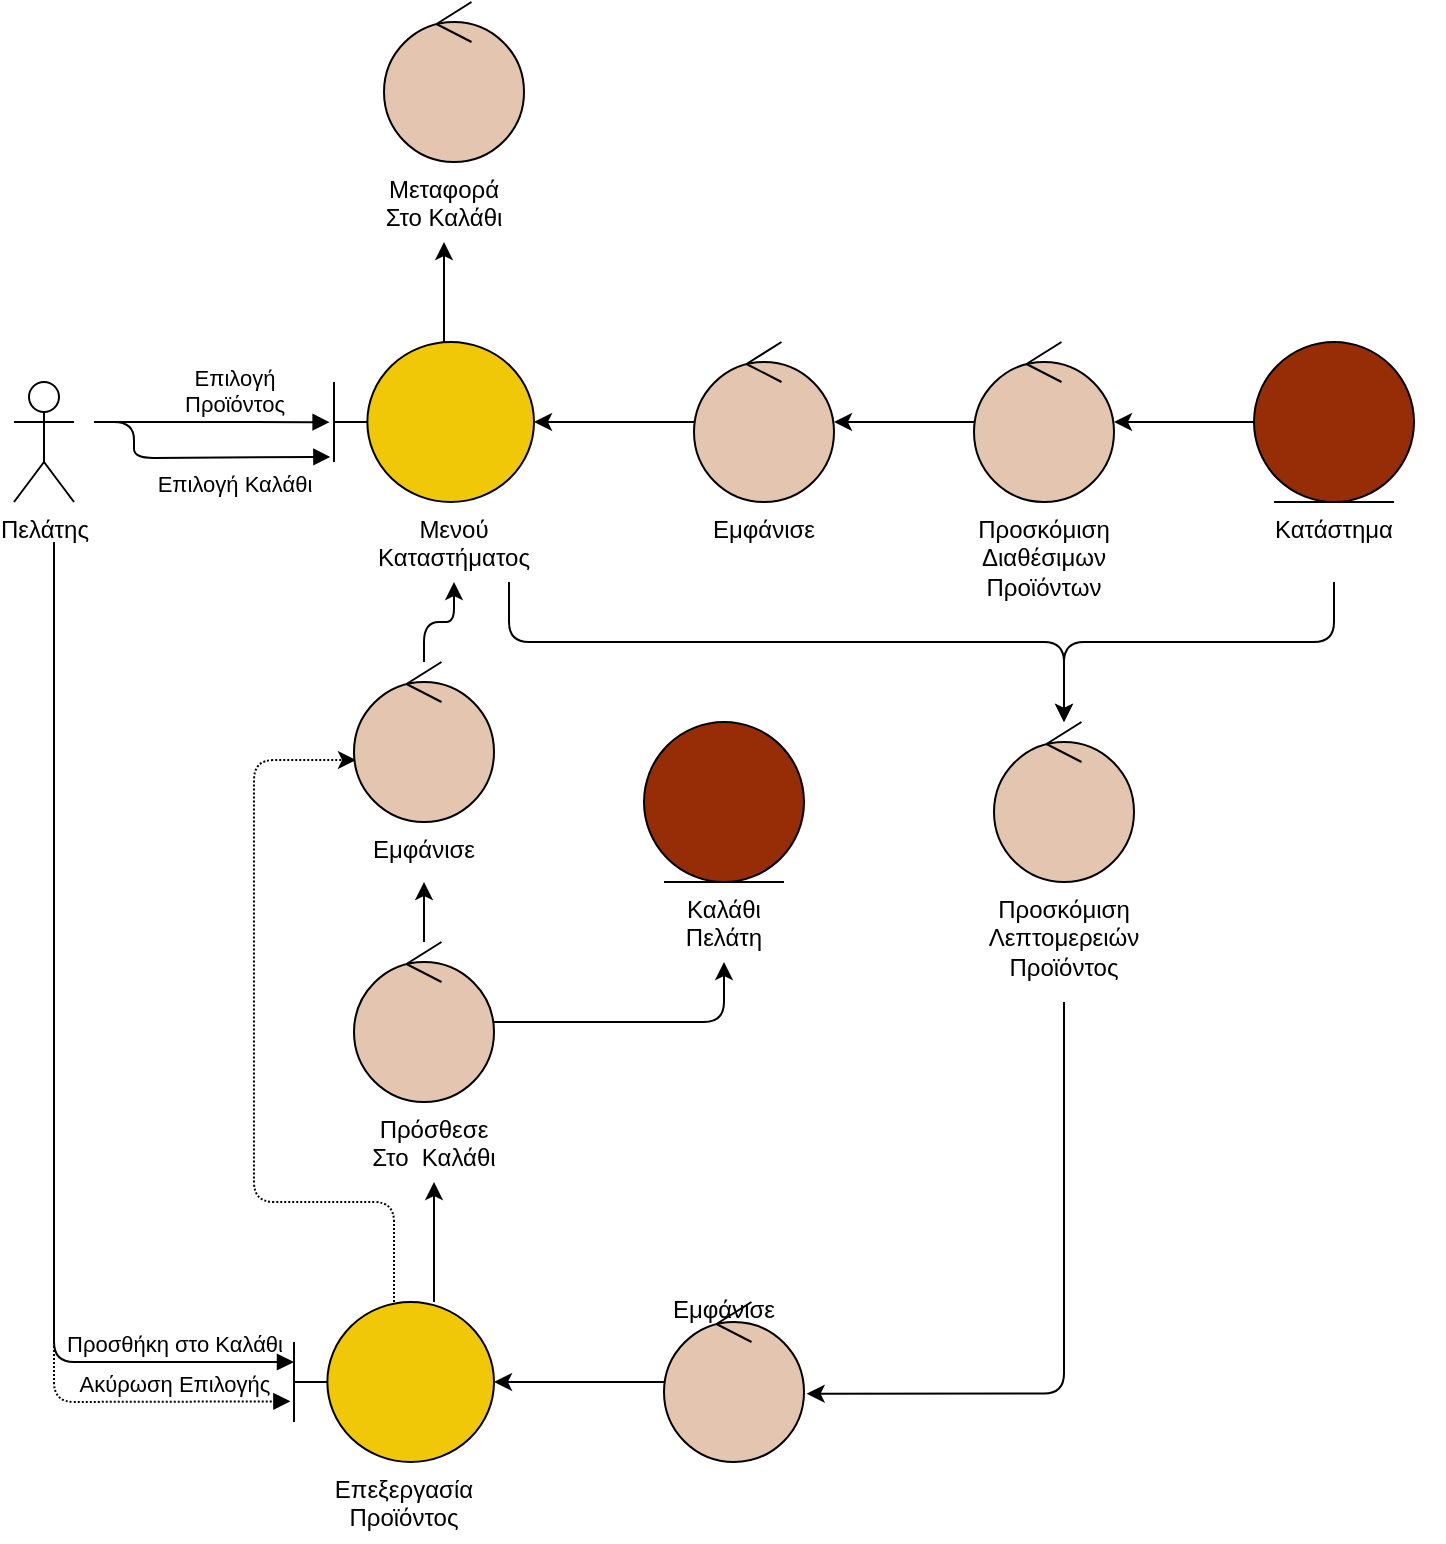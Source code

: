 <mxfile version="18.0.4"><diagram id="_NEF_zK0TXl3RWh3A6Ux" name="Page-1"><mxGraphModel dx="1422" dy="702" grid="1" gridSize="10" guides="1" tooltips="1" connect="1" arrows="1" fold="1" page="1" pageScale="1" pageWidth="850" pageHeight="1100" math="0" shadow="0"><root><mxCell id="0"/><mxCell id="1" parent="0"/><mxCell id="yRpr_T_wv2EPDv5CnhPb-125" style="edgeStyle=orthogonalEdgeStyle;rounded=0;orthogonalLoop=1;jettySize=auto;html=1;" edge="1" parent="1" source="yRpr_T_wv2EPDv5CnhPb-126" target="yRpr_T_wv2EPDv5CnhPb-128"><mxGeometry relative="1" as="geometry"/></mxCell><mxCell id="yRpr_T_wv2EPDv5CnhPb-126" value="" style="ellipse;shape=umlControl;whiteSpace=wrap;html=1;fillColor=#E4C5AF;" vertex="1" parent="1"><mxGeometry x="620" y="720" width="70" height="80" as="geometry"/></mxCell><mxCell id="yRpr_T_wv2EPDv5CnhPb-127" style="edgeStyle=orthogonalEdgeStyle;rounded=1;orthogonalLoop=1;jettySize=auto;html=1;exitX=0.75;exitY=1;exitDx=0;exitDy=0;" edge="1" parent="1" source="yRpr_T_wv2EPDv5CnhPb-151" target="yRpr_T_wv2EPDv5CnhPb-139"><mxGeometry relative="1" as="geometry"><Array as="points"><mxPoint x="528" y="870"/><mxPoint x="805" y="870"/></Array></mxGeometry></mxCell><mxCell id="yRpr_T_wv2EPDv5CnhPb-128" value="" style="shape=umlBoundary;whiteSpace=wrap;html=1;fillColor=#F0C808;" vertex="1" parent="1"><mxGeometry x="440" y="720" width="100" height="80" as="geometry"/></mxCell><mxCell id="yRpr_T_wv2EPDv5CnhPb-129" value="Επιλογή &lt;br&gt;Προϊόντος" style="html=1;verticalAlign=bottom;endArrow=block;rounded=0;entryX=-0.022;entryY=0.501;entryDx=0;entryDy=0;entryPerimeter=0;labelBackgroundColor=none;" edge="1" parent="1" target="yRpr_T_wv2EPDv5CnhPb-128"><mxGeometry x="0.189" width="80" relative="1" as="geometry"><mxPoint x="320" y="760" as="sourcePoint"/><mxPoint x="620" y="660" as="targetPoint"/><Array as="points"><mxPoint x="320" y="760"/></Array><mxPoint as="offset"/></mxGeometry></mxCell><mxCell id="yRpr_T_wv2EPDv5CnhPb-130" style="edgeStyle=orthogonalEdgeStyle;rounded=0;orthogonalLoop=1;jettySize=auto;html=1;" edge="1" parent="1" source="yRpr_T_wv2EPDv5CnhPb-131" target="yRpr_T_wv2EPDv5CnhPb-126"><mxGeometry relative="1" as="geometry"/></mxCell><mxCell id="yRpr_T_wv2EPDv5CnhPb-131" value="" style="ellipse;shape=umlControl;whiteSpace=wrap;html=1;fillColor=#E4C5AF;" vertex="1" parent="1"><mxGeometry x="760" y="720" width="70" height="80" as="geometry"/></mxCell><mxCell id="yRpr_T_wv2EPDv5CnhPb-132" style="edgeStyle=orthogonalEdgeStyle;rounded=0;orthogonalLoop=1;jettySize=auto;html=1;" edge="1" parent="1" source="yRpr_T_wv2EPDv5CnhPb-128" target="yRpr_T_wv2EPDv5CnhPb-156"><mxGeometry relative="1" as="geometry"><mxPoint x="495" y="520" as="sourcePoint"/><mxPoint x="495" y="680" as="targetPoint"/><Array as="points"><mxPoint x="495" y="710"/><mxPoint x="495" y="710"/></Array></mxGeometry></mxCell><mxCell id="yRpr_T_wv2EPDv5CnhPb-133" style="edgeStyle=orthogonalEdgeStyle;rounded=1;orthogonalLoop=1;jettySize=auto;html=1;entryX=0.5;entryY=1;entryDx=0;entryDy=0;" edge="1" parent="1" source="yRpr_T_wv2EPDv5CnhPb-134" target="yRpr_T_wv2EPDv5CnhPb-163"><mxGeometry relative="1" as="geometry"><Array as="points"><mxPoint x="490" y="1190"/><mxPoint x="490" y="1190"/></Array></mxGeometry></mxCell><mxCell id="yRpr_T_wv2EPDv5CnhPb-164" style="edgeStyle=orthogonalEdgeStyle;rounded=1;orthogonalLoop=1;jettySize=auto;html=1;entryX=0.014;entryY=0.613;entryDx=0;entryDy=0;entryPerimeter=0;dashed=1;dashPattern=1 1;" edge="1" parent="1" source="yRpr_T_wv2EPDv5CnhPb-134" target="yRpr_T_wv2EPDv5CnhPb-144"><mxGeometry relative="1" as="geometry"><Array as="points"><mxPoint x="470" y="1150"/><mxPoint x="400" y="1150"/><mxPoint x="400" y="929"/></Array></mxGeometry></mxCell><mxCell id="yRpr_T_wv2EPDv5CnhPb-134" value="" style="shape=umlBoundary;whiteSpace=wrap;html=1;fillColor=#F0C808;" vertex="1" parent="1"><mxGeometry x="420" y="1200" width="100" height="80" as="geometry"/></mxCell><mxCell id="yRpr_T_wv2EPDv5CnhPb-135" style="edgeStyle=orthogonalEdgeStyle;rounded=0;orthogonalLoop=1;jettySize=auto;html=1;" edge="1" parent="1" source="yRpr_T_wv2EPDv5CnhPb-137" target="yRpr_T_wv2EPDv5CnhPb-131"><mxGeometry relative="1" as="geometry"/></mxCell><mxCell id="yRpr_T_wv2EPDv5CnhPb-136" style="edgeStyle=orthogonalEdgeStyle;rounded=1;orthogonalLoop=1;jettySize=auto;html=1;exitX=0.5;exitY=1;exitDx=0;exitDy=0;" edge="1" parent="1" source="yRpr_T_wv2EPDv5CnhPb-150" target="yRpr_T_wv2EPDv5CnhPb-139"><mxGeometry relative="1" as="geometry"><mxPoint x="940" y="890" as="targetPoint"/><Array as="points"><mxPoint x="940" y="870"/><mxPoint x="805" y="870"/></Array></mxGeometry></mxCell><mxCell id="yRpr_T_wv2EPDv5CnhPb-137" value="" style="ellipse;shape=umlEntity;whiteSpace=wrap;html=1;fillColor=#972D07;" vertex="1" parent="1"><mxGeometry x="900" y="720" width="80" height="80" as="geometry"/></mxCell><mxCell id="yRpr_T_wv2EPDv5CnhPb-138" style="edgeStyle=orthogonalEdgeStyle;rounded=1;orthogonalLoop=1;jettySize=auto;html=1;entryX=1.019;entryY=0.573;entryDx=0;entryDy=0;entryPerimeter=0;" edge="1" parent="1" source="yRpr_T_wv2EPDv5CnhPb-152" target="yRpr_T_wv2EPDv5CnhPb-141"><mxGeometry relative="1" as="geometry"><mxPoint x="795" y="1150" as="targetPoint"/><Array as="points"><mxPoint x="805" y="1246"/></Array><mxPoint x="795" y="1120" as="sourcePoint"/></mxGeometry></mxCell><mxCell id="yRpr_T_wv2EPDv5CnhPb-139" value="" style="ellipse;shape=umlControl;whiteSpace=wrap;html=1;fillColor=#E4C5AF;" vertex="1" parent="1"><mxGeometry x="770" y="910" width="70" height="80" as="geometry"/></mxCell><mxCell id="yRpr_T_wv2EPDv5CnhPb-140" style="edgeStyle=orthogonalEdgeStyle;rounded=0;orthogonalLoop=1;jettySize=auto;html=1;" edge="1" parent="1" source="yRpr_T_wv2EPDv5CnhPb-141" target="yRpr_T_wv2EPDv5CnhPb-134"><mxGeometry relative="1" as="geometry"/></mxCell><mxCell id="yRpr_T_wv2EPDv5CnhPb-141" value="" style="ellipse;shape=umlControl;whiteSpace=wrap;html=1;fillColor=#E4C5AF;" vertex="1" parent="1"><mxGeometry x="605" y="1200" width="70" height="80" as="geometry"/></mxCell><mxCell id="yRpr_T_wv2EPDv5CnhPb-142" value="Προσθήκη στο Καλάθι" style="html=1;verticalAlign=bottom;endArrow=block;rounded=1;entryX=0;entryY=0.375;entryDx=0;entryDy=0;entryPerimeter=0;align=center;labelBackgroundColor=none;" edge="1" parent="1" target="yRpr_T_wv2EPDv5CnhPb-134"><mxGeometry x="0.774" width="80" relative="1" as="geometry"><mxPoint x="300" y="820" as="sourcePoint"/><mxPoint x="330" y="880" as="targetPoint"/><Array as="points"><mxPoint x="300" y="1230"/></Array><mxPoint as="offset"/></mxGeometry></mxCell><mxCell id="yRpr_T_wv2EPDv5CnhPb-143" style="edgeStyle=orthogonalEdgeStyle;rounded=1;orthogonalLoop=1;jettySize=auto;html=1;" edge="1" parent="1" source="yRpr_T_wv2EPDv5CnhPb-144" target="yRpr_T_wv2EPDv5CnhPb-151"><mxGeometry relative="1" as="geometry"><mxPoint x="495" y="830" as="targetPoint"/><Array as="points"/></mxGeometry></mxCell><mxCell id="yRpr_T_wv2EPDv5CnhPb-144" value="" style="ellipse;shape=umlControl;whiteSpace=wrap;html=1;fillColor=#E4C5AF;" vertex="1" parent="1"><mxGeometry x="450" y="880" width="70" height="80" as="geometry"/></mxCell><mxCell id="yRpr_T_wv2EPDv5CnhPb-145" value="Επιλογή Καλάθι" style="html=1;verticalAlign=bottom;endArrow=block;rounded=1;fillColor=#008a00;strokeColor=#000000;align=center;labelBackgroundColor=none;entryX=-0.018;entryY=0.718;entryDx=0;entryDy=0;entryPerimeter=0;" edge="1" parent="1" target="yRpr_T_wv2EPDv5CnhPb-128"><mxGeometry x="0.29" y="-22" width="80" relative="1" as="geometry"><mxPoint x="320" y="760" as="sourcePoint"/><mxPoint x="440" y="840" as="targetPoint"/><Array as="points"><mxPoint x="340" y="760"/><mxPoint x="340" y="778"/></Array><mxPoint as="offset"/></mxGeometry></mxCell><mxCell id="yRpr_T_wv2EPDv5CnhPb-146" value="" style="ellipse;shape=umlControl;whiteSpace=wrap;html=1;fillColor=#E4C5AF;fontColor=#ffffff;strokeColor=#000000;" vertex="1" parent="1"><mxGeometry x="465" y="550" width="70" height="80" as="geometry"/></mxCell><mxCell id="yRpr_T_wv2EPDv5CnhPb-147" value="Πελάτης" style="shape=umlActor;verticalLabelPosition=bottom;verticalAlign=top;html=1;outlineConnect=0;" vertex="1" parent="1"><mxGeometry x="280" y="740" width="30" height="60" as="geometry"/></mxCell><mxCell id="yRpr_T_wv2EPDv5CnhPb-148" value="&lt;meta charset=&quot;utf-8&quot;&gt;&lt;span style=&quot;color: rgb(0, 0, 0); font-family: helvetica; font-size: 12px; font-style: normal; font-weight: 400; letter-spacing: normal; text-indent: 0px; text-transform: none; word-spacing: 0px; display: inline; float: none;&quot;&gt;Προσκόμιση&lt;/span&gt;&lt;br style=&quot;color: rgb(0, 0, 0); font-family: helvetica; font-size: 12px; font-style: normal; font-weight: 400; letter-spacing: normal; text-indent: 0px; text-transform: none; word-spacing: 0px;&quot;&gt;&lt;span style=&quot;color: rgb(0, 0, 0); font-family: helvetica; font-size: 12px; font-style: normal; font-weight: 400; letter-spacing: normal; text-indent: 0px; text-transform: none; word-spacing: 0px; display: inline; float: none;&quot;&gt;Διαθέσιμων&lt;/span&gt;&lt;br style=&quot;color: rgb(0, 0, 0); font-family: helvetica; font-size: 12px; font-style: normal; font-weight: 400; letter-spacing: normal; text-indent: 0px; text-transform: none; word-spacing: 0px;&quot;&gt;&lt;span style=&quot;color: rgb(0, 0, 0); font-family: helvetica; font-size: 12px; font-style: normal; font-weight: 400; letter-spacing: normal; text-indent: 0px; text-transform: none; word-spacing: 0px; display: inline; float: none;&quot;&gt;Προϊόντων&lt;/span&gt;" style="text;whiteSpace=wrap;html=1;align=center;labelBackgroundColor=none;" vertex="1" parent="1"><mxGeometry x="745" y="800" width="100" height="60" as="geometry"/></mxCell><mxCell id="yRpr_T_wv2EPDv5CnhPb-149" value="&lt;meta charset=&quot;utf-8&quot;&gt;&lt;span style=&quot;color: rgb(0, 0, 0); font-family: helvetica; font-size: 12px; font-style: normal; font-weight: 400; letter-spacing: normal; text-indent: 0px; text-transform: none; word-spacing: 0px; display: inline; float: none;&quot;&gt;Εμφάνισε&lt;/span&gt;" style="text;whiteSpace=wrap;html=1;align=center;labelBackgroundColor=none;" vertex="1" parent="1"><mxGeometry x="615" y="800" width="80" height="30" as="geometry"/></mxCell><mxCell id="yRpr_T_wv2EPDv5CnhPb-150" value="&lt;font face=&quot;helvetica&quot;&gt;Κατάστημα&lt;/font&gt;" style="text;whiteSpace=wrap;html=1;align=center;labelBackgroundColor=none;" vertex="1" parent="1"><mxGeometry x="885" y="800" width="110" height="40" as="geometry"/></mxCell><mxCell id="yRpr_T_wv2EPDv5CnhPb-151" value="&lt;meta charset=&quot;utf-8&quot;&gt;&lt;span style=&quot;color: rgb(0, 0, 0); font-family: helvetica; font-size: 12px; font-style: normal; font-weight: 400; letter-spacing: normal; text-indent: 0px; text-transform: none; word-spacing: 0px; display: inline; float: none;&quot;&gt;Μενού&lt;/span&gt;&lt;br style=&quot;color: rgb(0, 0, 0); font-family: helvetica; font-size: 12px; font-style: normal; font-weight: 400; letter-spacing: normal; text-indent: 0px; text-transform: none; word-spacing: 0px;&quot;&gt;&lt;span style=&quot;color: rgb(0, 0, 0); font-family: helvetica; font-size: 12px; font-style: normal; font-weight: 400; letter-spacing: normal; text-indent: 0px; text-transform: none; word-spacing: 0px; display: inline; float: none;&quot;&gt;Καταστήματος&lt;/span&gt;" style="text;whiteSpace=wrap;html=1;align=center;labelBackgroundColor=none;" vertex="1" parent="1"><mxGeometry x="445" y="800" width="110" height="40" as="geometry"/></mxCell><mxCell id="yRpr_T_wv2EPDv5CnhPb-152" value="&lt;meta charset=&quot;utf-8&quot;&gt;&lt;span style=&quot;color: rgb(0, 0, 0); font-family: helvetica; font-size: 12px; font-style: normal; font-weight: 400; letter-spacing: normal; text-indent: 0px; text-transform: none; word-spacing: 0px; display: inline; float: none;&quot;&gt;Προσκόμιση&lt;/span&gt;&lt;br style=&quot;color: rgb(0, 0, 0); font-family: helvetica; font-size: 12px; font-style: normal; font-weight: 400; letter-spacing: normal; text-indent: 0px; text-transform: none; word-spacing: 0px;&quot;&gt;&lt;span style=&quot;color: rgb(0, 0, 0); font-family: helvetica; font-size: 12px; font-style: normal; font-weight: 400; letter-spacing: normal; text-indent: 0px; text-transform: none; word-spacing: 0px; display: inline; float: none;&quot;&gt;Λεπτομερειών&lt;/span&gt;&lt;br style=&quot;color: rgb(0, 0, 0); font-family: helvetica; font-size: 12px; font-style: normal; font-weight: 400; letter-spacing: normal; text-indent: 0px; text-transform: none; word-spacing: 0px;&quot;&gt;&lt;span style=&quot;color: rgb(0, 0, 0); font-family: helvetica; font-size: 12px; font-style: normal; font-weight: 400; letter-spacing: normal; text-indent: 0px; text-transform: none; word-spacing: 0px; display: inline; float: none;&quot;&gt;Προϊόντος&lt;/span&gt;" style="text;whiteSpace=wrap;html=1;align=center;labelBackgroundColor=none;" vertex="1" parent="1"><mxGeometry x="750" y="990" width="110" height="60" as="geometry"/></mxCell><mxCell id="yRpr_T_wv2EPDv5CnhPb-153" value="&lt;meta charset=&quot;utf-8&quot;&gt;&lt;span style=&quot;color: rgb(0, 0, 0); font-family: helvetica; font-size: 12px; font-style: normal; font-weight: 400; letter-spacing: normal; text-indent: 0px; text-transform: none; word-spacing: 0px; display: inline; float: none;&quot;&gt;Εμφάνισε&lt;/span&gt;" style="text;whiteSpace=wrap;html=1;align=center;labelBackgroundColor=none;" vertex="1" parent="1"><mxGeometry x="595" y="1190" width="80" height="30" as="geometry"/></mxCell><mxCell id="yRpr_T_wv2EPDv5CnhPb-154" value="&lt;meta charset=&quot;utf-8&quot;&gt;&lt;span style=&quot;color: rgb(0, 0, 0); font-family: helvetica; font-size: 12px; font-style: normal; font-weight: 400; letter-spacing: normal; text-indent: 0px; text-transform: none; word-spacing: 0px; display: inline; float: none;&quot;&gt;Επεξεργασία&lt;/span&gt;&lt;br style=&quot;color: rgb(0, 0, 0); font-family: helvetica; font-size: 12px; font-style: normal; font-weight: 400; letter-spacing: normal; text-indent: 0px; text-transform: none; word-spacing: 0px;&quot;&gt;&lt;span style=&quot;color: rgb(0, 0, 0); font-family: helvetica; font-size: 12px; font-style: normal; font-weight: 400; letter-spacing: normal; text-indent: 0px; text-transform: none; word-spacing: 0px; display: inline; float: none;&quot;&gt;Προϊόντος&lt;/span&gt;" style="text;whiteSpace=wrap;html=1;align=center;labelBackgroundColor=none;" vertex="1" parent="1"><mxGeometry x="425" y="1280" width="100" height="40" as="geometry"/></mxCell><mxCell id="yRpr_T_wv2EPDv5CnhPb-155" value="&lt;meta charset=&quot;utf-8&quot;&gt;&lt;span style=&quot;color: rgb(0, 0, 0); font-family: helvetica; font-size: 12px; font-style: normal; font-weight: 400; letter-spacing: normal; text-indent: 0px; text-transform: none; word-spacing: 0px; display: inline; float: none;&quot;&gt;Εμφάνισε&lt;/span&gt;" style="text;whiteSpace=wrap;html=1;align=center;labelBackgroundColor=none;" vertex="1" parent="1"><mxGeometry x="445" y="960" width="80" height="30" as="geometry"/></mxCell><mxCell id="yRpr_T_wv2EPDv5CnhPb-156" value="&lt;span style=&quot;font-family: &amp;#34;helvetica&amp;#34; ; font-size: 12px ; font-style: normal ; font-weight: 400 ; letter-spacing: normal ; text-indent: 0px ; text-transform: none ; word-spacing: 0px ; display: inline ; float: none&quot;&gt;Μεταφορά&lt;/span&gt;&lt;br style=&quot;font-family: &amp;#34;helvetica&amp;#34; ; font-size: 12px ; font-style: normal ; font-weight: 400 ; letter-spacing: normal ; text-indent: 0px ; text-transform: none ; word-spacing: 0px&quot;&gt;&lt;span style=&quot;font-family: &amp;#34;helvetica&amp;#34; ; font-size: 12px ; font-style: normal ; font-weight: 400 ; letter-spacing: normal ; text-indent: 0px ; text-transform: none ; word-spacing: 0px ; display: inline ; float: none&quot;&gt;Στο&amp;nbsp;&lt;/span&gt;&lt;span style=&quot;font-family: &amp;#34;helvetica&amp;#34; ; font-size: 12px ; font-style: normal ; font-weight: 400 ; letter-spacing: normal ; text-indent: 0px ; text-transform: none ; word-spacing: 0px ; display: inline ; float: none&quot;&gt;Καλάθι&lt;/span&gt;" style="text;whiteSpace=wrap;html=1;fontColor=#000000;labelBackgroundColor=none;align=center;" vertex="1" parent="1"><mxGeometry x="450" y="630" width="90" height="40" as="geometry"/></mxCell><mxCell id="yRpr_T_wv2EPDv5CnhPb-157" value="Ακύρωση Επιλογής" style="html=1;verticalAlign=bottom;endArrow=block;rounded=1;entryX=-0.018;entryY=0.621;entryDx=0;entryDy=0;entryPerimeter=0;align=center;labelBackgroundColor=none;dashed=1;dashPattern=1 1;" edge="1" parent="1" target="yRpr_T_wv2EPDv5CnhPb-134"><mxGeometry x="0.784" width="80" relative="1" as="geometry"><mxPoint x="300" y="830" as="sourcePoint"/><mxPoint x="440" y="1090" as="targetPoint"/><Array as="points"><mxPoint x="300" y="1250"/></Array><mxPoint as="offset"/></mxGeometry></mxCell><mxCell id="yRpr_T_wv2EPDv5CnhPb-158" value="" style="ellipse;shape=umlEntity;whiteSpace=wrap;html=1;fillColor=#972D07;" vertex="1" parent="1"><mxGeometry x="595" y="910" width="80" height="80" as="geometry"/></mxCell><mxCell id="yRpr_T_wv2EPDv5CnhPb-159" value="&lt;font face=&quot;helvetica&quot;&gt;Καλάθι&lt;br&gt;Πελάτη&lt;br&gt;&lt;/font&gt;" style="text;whiteSpace=wrap;html=1;align=center;labelBackgroundColor=none;" vertex="1" parent="1"><mxGeometry x="580" y="990" width="110" height="40" as="geometry"/></mxCell><mxCell id="yRpr_T_wv2EPDv5CnhPb-160" style="edgeStyle=orthogonalEdgeStyle;rounded=1;orthogonalLoop=1;jettySize=auto;html=1;entryX=0.5;entryY=1;entryDx=0;entryDy=0;" edge="1" parent="1" source="yRpr_T_wv2EPDv5CnhPb-162" target="yRpr_T_wv2EPDv5CnhPb-159"><mxGeometry relative="1" as="geometry"/></mxCell><mxCell id="yRpr_T_wv2EPDv5CnhPb-161" style="edgeStyle=orthogonalEdgeStyle;rounded=1;orthogonalLoop=1;jettySize=auto;html=1;" edge="1" parent="1" source="yRpr_T_wv2EPDv5CnhPb-162" target="yRpr_T_wv2EPDv5CnhPb-155"><mxGeometry relative="1" as="geometry"/></mxCell><mxCell id="yRpr_T_wv2EPDv5CnhPb-162" value="" style="ellipse;shape=umlControl;whiteSpace=wrap;html=1;fillColor=#E4C5AF;" vertex="1" parent="1"><mxGeometry x="450" y="1020" width="70" height="80" as="geometry"/></mxCell><mxCell id="yRpr_T_wv2EPDv5CnhPb-163" value="&lt;span style=&quot;color: rgb(0, 0, 0); font-family: helvetica; font-size: 12px; font-style: normal; font-weight: 400; letter-spacing: normal; text-indent: 0px; text-transform: none; word-spacing: 0px; display: inline; float: none;&quot;&gt;Πρόσθεσε&lt;br&gt;Στο&amp;nbsp; Καλάθι&lt;br&gt;&lt;/span&gt;" style="text;whiteSpace=wrap;html=1;align=center;labelBackgroundColor=none;" vertex="1" parent="1"><mxGeometry x="450" y="1100" width="80" height="40" as="geometry"/></mxCell></root></mxGraphModel></diagram></mxfile>